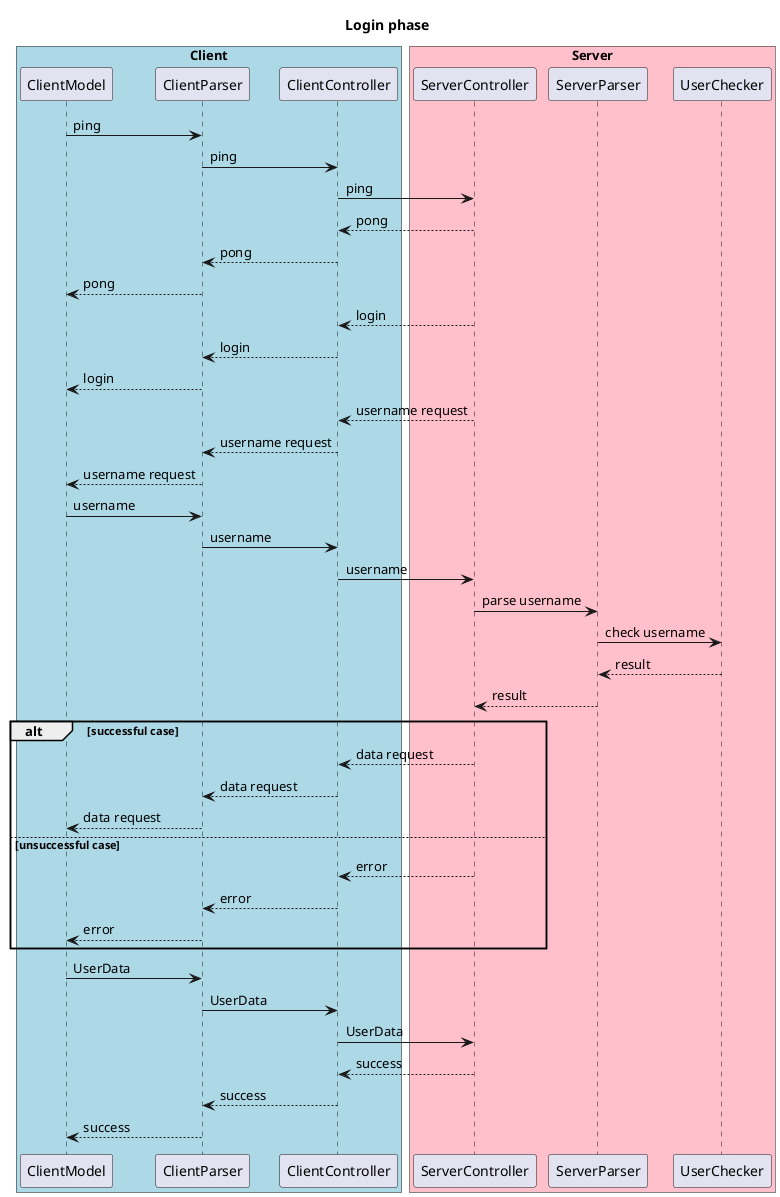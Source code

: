 @startuml
title "Login phase"

box "Client" #LightBlue
participant ClientModel
participant ClientParser
participant ClientController
end box

box "Server" #Pink
participant ServerController
participant ServerParser
participant UserChecker
end box

'Client-Server connections
ClientModel->ClientParser: ping
ClientParser->ClientController: ping
ClientController->ServerController: ping
ClientController<--ServerController: pong
ClientParser<--ClientController: pong
ClientModel<--ClientParser: pong

ClientController<--ServerController: login
ClientParser<--ClientController: login
ClientModel<--ClientParser: login
ClientController<--ServerController: username request
ClientParser<--ClientController: username request
ClientModel<--ClientParser: username request
ClientModel->ClientParser: username
ClientParser->ClientController: username
ClientController->ServerController: username

ServerController->ServerParser: parse username

'Server-UserChecker connections
ServerParser->UserChecker: check username
UserChecker-->ServerParser: result
ServerParser-->ServerController: result
'alt cases
alt successful case
ClientController<--ServerController: data request
ClientParser<--ClientController: data request
ClientModel<--ClientParser: data request
else unsuccessful case
ClientController<--ServerController: error
ClientParser<--ClientController: error
ClientModel<--ClientParser: error
end

ClientModel->ClientParser: UserData
ClientParser->ClientController: UserData
ClientController->ServerController: UserData

ClientController<--ServerController: success
ClientParser<--ClientController: success
ClientModel<--ClientParser: success



@enduml